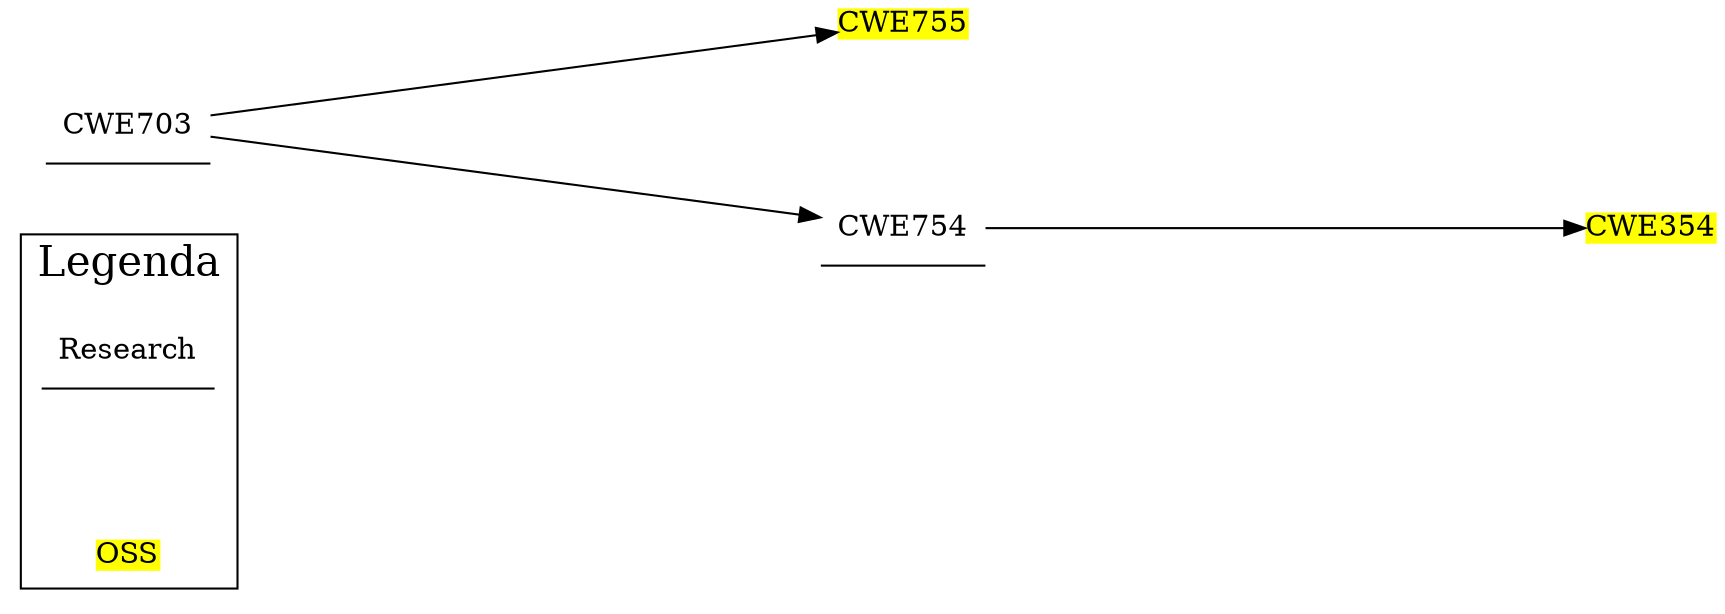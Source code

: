 digraph "Family Tree" {
	graph [nodesep=1 rankdir=LR ranksep=4 splines=true]
	subgraph clusterA {
		node [shape=plaintext]
		label=Legenda
		fontsize=20
		Research [label=Research color=black fillcolor=white shape=underline style=filled]
		OSS [label=OSS color=black fillcolor=yellow shape=plain style=filled]
	}
	CWE703 [label=CWE703 color=black fillcolor=white shape=underline style=filled]
	CWE755 [label=CWE755 color=black fillcolor=yellow shape=plain style=filled]
	CWE754 [label=CWE754 color=black fillcolor=white shape=underline style=filled]
	CWE354 [label=CWE354 color=black fillcolor=yellow shape=plain style=filled]
	CWE703 -> CWE755
	CWE703 -> CWE754
	CWE754 -> CWE354
}
